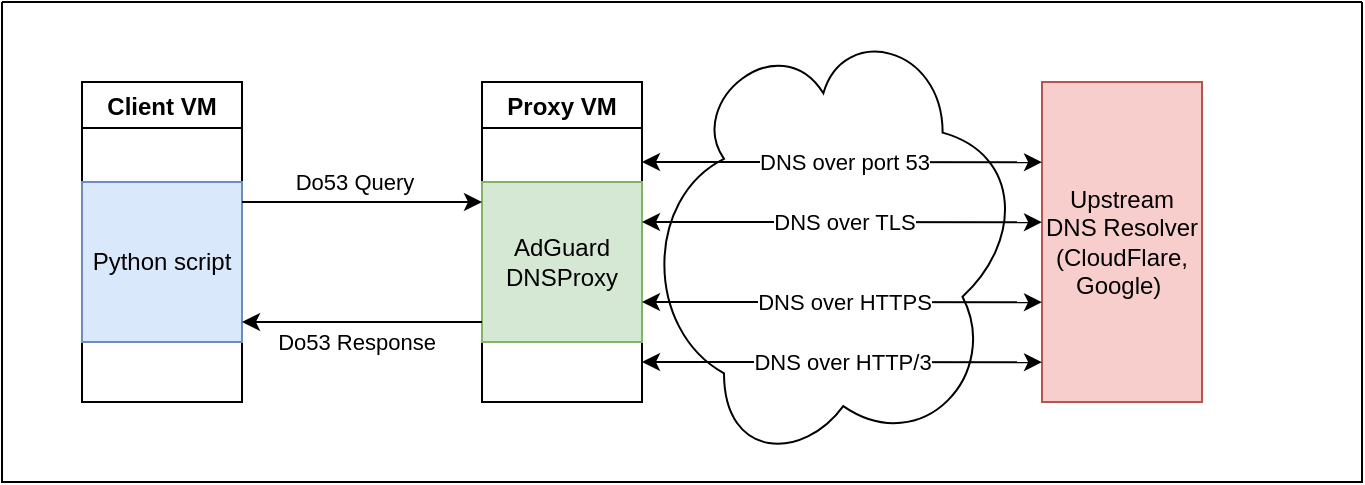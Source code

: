 <mxfile version="20.2.3" type="device" pages="2"><diagram id="6gVQlRdWeTfV5zmjBsMu" name="Page-1"><mxGraphModel dx="1261" dy="1025" grid="1" gridSize="10" guides="1" tooltips="1" connect="1" arrows="1" fold="1" page="1" pageScale="1" pageWidth="827" pageHeight="1169" math="0" shadow="0"><root><mxCell id="0"/><mxCell id="1" parent="0"/><mxCell id="cmRnsh0Nq9ts9rx5jE3X-2" value="" style="swimlane;startSize=0;" parent="1" vertex="1"><mxGeometry x="80" y="40" width="680" height="240" as="geometry"><mxRectangle x="80" y="80" width="50" height="40" as="alternateBounds"/></mxGeometry></mxCell><mxCell id="cmRnsh0Nq9ts9rx5jE3X-49" value="" style="ellipse;shape=cloud;whiteSpace=wrap;html=1;rotation=90;" parent="cmRnsh0Nq9ts9rx5jE3X-2" vertex="1"><mxGeometry x="311.25" y="20.63" width="218.75" height="198.75" as="geometry"/></mxCell><mxCell id="cmRnsh0Nq9ts9rx5jE3X-4" value="Upstream&lt;br&gt;DNS Resolver&lt;br&gt;(CloudFlare, Google)&amp;nbsp;" style="rounded=0;whiteSpace=wrap;html=1;fillColor=#f8cecc;strokeColor=#b85450;" parent="cmRnsh0Nq9ts9rx5jE3X-2" vertex="1"><mxGeometry x="520" y="40" width="80" height="160" as="geometry"/></mxCell><mxCell id="cmRnsh0Nq9ts9rx5jE3X-5" value="Client VM" style="swimlane;" parent="cmRnsh0Nq9ts9rx5jE3X-2" vertex="1"><mxGeometry x="40" y="40" width="80" height="160" as="geometry"/></mxCell><mxCell id="cmRnsh0Nq9ts9rx5jE3X-19" value="Python script" style="rounded=0;whiteSpace=wrap;html=1;fillColor=#dae8fc;strokeColor=#6c8ebf;" parent="cmRnsh0Nq9ts9rx5jE3X-5" vertex="1"><mxGeometry y="50" width="80" height="80" as="geometry"/></mxCell><mxCell id="cmRnsh0Nq9ts9rx5jE3X-7" value="Proxy VM" style="swimlane;" parent="cmRnsh0Nq9ts9rx5jE3X-2" vertex="1"><mxGeometry x="240" y="40" width="80" height="160" as="geometry"/></mxCell><mxCell id="cmRnsh0Nq9ts9rx5jE3X-18" value="AdGuard&lt;br&gt;DNSProxy" style="rounded=0;whiteSpace=wrap;html=1;fillColor=#d5e8d4;strokeColor=#82b366;" parent="cmRnsh0Nq9ts9rx5jE3X-7" vertex="1"><mxGeometry y="50" width="80" height="80" as="geometry"/></mxCell><mxCell id="cmRnsh0Nq9ts9rx5jE3X-8" value="" style="endArrow=classic;html=1;rounded=0;" parent="cmRnsh0Nq9ts9rx5jE3X-2" edge="1"><mxGeometry width="50" height="50" relative="1" as="geometry"><mxPoint x="120" y="100" as="sourcePoint"/><mxPoint x="240" y="100" as="targetPoint"/></mxGeometry></mxCell><mxCell id="cmRnsh0Nq9ts9rx5jE3X-16" value="Do53 Query" style="edgeLabel;html=1;align=center;verticalAlign=middle;resizable=0;points=[];" parent="cmRnsh0Nq9ts9rx5jE3X-8" vertex="1" connectable="0"><mxGeometry x="-0.247" y="3" relative="1" as="geometry"><mxPoint x="11" y="-7" as="offset"/></mxGeometry></mxCell><mxCell id="cmRnsh0Nq9ts9rx5jE3X-15" value="" style="endArrow=classic;html=1;rounded=0;" parent="cmRnsh0Nq9ts9rx5jE3X-2" edge="1"><mxGeometry width="50" height="50" relative="1" as="geometry"><mxPoint x="240" y="160" as="sourcePoint"/><mxPoint x="120" y="160" as="targetPoint"/></mxGeometry></mxCell><mxCell id="cmRnsh0Nq9ts9rx5jE3X-17" value="Do53 Response" style="edgeLabel;html=1;align=center;verticalAlign=middle;resizable=0;points=[];" parent="cmRnsh0Nq9ts9rx5jE3X-15" vertex="1" connectable="0"><mxGeometry x="0.349" y="1" relative="1" as="geometry"><mxPoint x="18" y="9" as="offset"/></mxGeometry></mxCell><mxCell id="cmRnsh0Nq9ts9rx5jE3X-21" value="" style="endArrow=classic;startArrow=classic;html=1;rounded=0;exitX=1;exitY=0.25;exitDx=0;exitDy=0;entryX=0;entryY=0.438;entryDx=0;entryDy=0;entryPerimeter=0;" parent="cmRnsh0Nq9ts9rx5jE3X-2" edge="1"><mxGeometry width="50" height="50" relative="1" as="geometry"><mxPoint x="320" y="80.0" as="sourcePoint"/><mxPoint x="520" y="80.08" as="targetPoint"/></mxGeometry></mxCell><mxCell id="cmRnsh0Nq9ts9rx5jE3X-25" value="DNS over port 53" style="edgeLabel;html=1;align=center;verticalAlign=middle;resizable=0;points=[];" parent="cmRnsh0Nq9ts9rx5jE3X-21" vertex="1" connectable="0"><mxGeometry x="-0.362" relative="1" as="geometry"><mxPoint x="37" as="offset"/></mxGeometry></mxCell><mxCell id="cmRnsh0Nq9ts9rx5jE3X-22" value="" style="endArrow=classic;startArrow=classic;html=1;rounded=0;exitX=1;exitY=0.25;exitDx=0;exitDy=0;entryX=0;entryY=0.438;entryDx=0;entryDy=0;entryPerimeter=0;" parent="cmRnsh0Nq9ts9rx5jE3X-2" edge="1"><mxGeometry width="50" height="50" relative="1" as="geometry"><mxPoint x="320" y="110.0" as="sourcePoint"/><mxPoint x="520" y="110.08" as="targetPoint"/></mxGeometry></mxCell><mxCell id="cmRnsh0Nq9ts9rx5jE3X-26" value="DNS over TLS" style="edgeLabel;html=1;align=center;verticalAlign=middle;resizable=0;points=[];" parent="cmRnsh0Nq9ts9rx5jE3X-22" vertex="1" connectable="0"><mxGeometry x="0.086" relative="1" as="geometry"><mxPoint x="-8" as="offset"/></mxGeometry></mxCell><mxCell id="cmRnsh0Nq9ts9rx5jE3X-23" value="" style="endArrow=classic;startArrow=classic;html=1;rounded=0;exitX=1;exitY=0.25;exitDx=0;exitDy=0;entryX=0;entryY=0.438;entryDx=0;entryDy=0;entryPerimeter=0;" parent="cmRnsh0Nq9ts9rx5jE3X-2" edge="1"><mxGeometry width="50" height="50" relative="1" as="geometry"><mxPoint x="320" y="150.0" as="sourcePoint"/><mxPoint x="520" y="150.08" as="targetPoint"/></mxGeometry></mxCell><mxCell id="cmRnsh0Nq9ts9rx5jE3X-27" value="DNS over HTTPS" style="edgeLabel;html=1;align=center;verticalAlign=middle;resizable=0;points=[];" parent="cmRnsh0Nq9ts9rx5jE3X-23" vertex="1" connectable="0"><mxGeometry x="0.086" relative="1" as="geometry"><mxPoint x="-8" as="offset"/></mxGeometry></mxCell><mxCell id="cmRnsh0Nq9ts9rx5jE3X-24" value="" style="endArrow=classic;startArrow=classic;html=1;rounded=0;exitX=1;exitY=0.25;exitDx=0;exitDy=0;entryX=0;entryY=0.438;entryDx=0;entryDy=0;entryPerimeter=0;" parent="cmRnsh0Nq9ts9rx5jE3X-2" edge="1"><mxGeometry width="50" height="50" relative="1" as="geometry"><mxPoint x="320" y="180.0" as="sourcePoint"/><mxPoint x="520" y="180.08" as="targetPoint"/></mxGeometry></mxCell><mxCell id="cmRnsh0Nq9ts9rx5jE3X-28" value="DNS over HTTP/3" style="edgeLabel;html=1;align=center;verticalAlign=middle;resizable=0;points=[];" parent="cmRnsh0Nq9ts9rx5jE3X-24" vertex="1" connectable="0"><mxGeometry x="0.121" y="2" relative="1" as="geometry"><mxPoint x="-12" y="2" as="offset"/></mxGeometry></mxCell></root></mxGraphModel></diagram><diagram id="MH7fFvDChwEjePqwcUlB" name="Page-2"><mxGraphModel dx="1261" dy="1025" grid="1" gridSize="10" guides="1" tooltips="1" connect="1" arrows="1" fold="1" page="1" pageScale="1" pageWidth="827" pageHeight="1169" math="0" shadow="0"><root><mxCell id="0"/><mxCell id="1" parent="0"/><mxCell id="ZudYBucHJjrnKvCnaXHK-1" value="" style="swimlane;startSize=0;" parent="1" vertex="1"><mxGeometry x="80" y="40" width="680" height="240" as="geometry"/></mxCell><mxCell id="ZudYBucHJjrnKvCnaXHK-3" value="Client VM" style="swimlane;" parent="ZudYBucHJjrnKvCnaXHK-1" vertex="1"><mxGeometry x="40" y="40" width="80" height="160" as="geometry"/></mxCell><mxCell id="ZudYBucHJjrnKvCnaXHK-4" value="Python script" style="rounded=0;whiteSpace=wrap;html=1;fillColor=#dae8fc;strokeColor=#6c8ebf;" parent="ZudYBucHJjrnKvCnaXHK-3" vertex="1"><mxGeometry y="50" width="80" height="80" as="geometry"/></mxCell><mxCell id="ZudYBucHJjrnKvCnaXHK-5" value="Proxy VM" style="swimlane;" parent="ZudYBucHJjrnKvCnaXHK-1" vertex="1"><mxGeometry x="240" y="40" width="80" height="160" as="geometry"/></mxCell><mxCell id="ZudYBucHJjrnKvCnaXHK-6" value="AdGuard&lt;br&gt;DNSProxy" style="rounded=0;whiteSpace=wrap;html=1;fillColor=#d5e8d4;strokeColor=#82b366;" parent="ZudYBucHJjrnKvCnaXHK-5" vertex="1"><mxGeometry y="50" width="80" height="80" as="geometry"/></mxCell><mxCell id="ZudYBucHJjrnKvCnaXHK-7" value="" style="endArrow=classic;html=1;rounded=0;" parent="ZudYBucHJjrnKvCnaXHK-1" edge="1"><mxGeometry width="50" height="50" relative="1" as="geometry"><mxPoint x="120" y="100" as="sourcePoint"/><mxPoint x="240" y="100" as="targetPoint"/></mxGeometry></mxCell><mxCell id="ZudYBucHJjrnKvCnaXHK-8" value="Do53 Query" style="edgeLabel;html=1;align=center;verticalAlign=middle;resizable=0;points=[];" parent="ZudYBucHJjrnKvCnaXHK-7" vertex="1" connectable="0"><mxGeometry x="-0.247" y="3" relative="1" as="geometry"><mxPoint x="11" y="-7" as="offset"/></mxGeometry></mxCell><mxCell id="ZudYBucHJjrnKvCnaXHK-9" value="" style="endArrow=classic;html=1;rounded=0;" parent="ZudYBucHJjrnKvCnaXHK-1" edge="1"><mxGeometry width="50" height="50" relative="1" as="geometry"><mxPoint x="240" y="160" as="sourcePoint"/><mxPoint x="120" y="160" as="targetPoint"/></mxGeometry></mxCell><mxCell id="ZudYBucHJjrnKvCnaXHK-10" value="Do53 Response" style="edgeLabel;html=1;align=center;verticalAlign=middle;resizable=0;points=[];" parent="ZudYBucHJjrnKvCnaXHK-9" vertex="1" connectable="0"><mxGeometry x="0.349" y="1" relative="1" as="geometry"><mxPoint x="18" y="9" as="offset"/></mxGeometry></mxCell><mxCell id="ZudYBucHJjrnKvCnaXHK-11" value="" style="endArrow=classic;startArrow=classic;html=1;rounded=0;exitX=1;exitY=0.25;exitDx=0;exitDy=0;entryX=0;entryY=0.438;entryDx=0;entryDy=0;entryPerimeter=0;" parent="ZudYBucHJjrnKvCnaXHK-1" edge="1"><mxGeometry width="50" height="50" relative="1" as="geometry"><mxPoint x="320" y="80.0" as="sourcePoint"/><mxPoint x="520" y="80.08" as="targetPoint"/></mxGeometry></mxCell><mxCell id="ZudYBucHJjrnKvCnaXHK-12" value="DNS over port 53" style="edgeLabel;html=1;align=center;verticalAlign=middle;resizable=0;points=[];" parent="ZudYBucHJjrnKvCnaXHK-11" vertex="1" connectable="0"><mxGeometry x="-0.362" relative="1" as="geometry"><mxPoint x="37" as="offset"/></mxGeometry></mxCell><mxCell id="ZudYBucHJjrnKvCnaXHK-13" value="" style="endArrow=classic;startArrow=classic;html=1;rounded=0;exitX=1;exitY=0.25;exitDx=0;exitDy=0;entryX=0;entryY=0.438;entryDx=0;entryDy=0;entryPerimeter=0;" parent="ZudYBucHJjrnKvCnaXHK-1" edge="1"><mxGeometry width="50" height="50" relative="1" as="geometry"><mxPoint x="320" y="110.0" as="sourcePoint"/><mxPoint x="520" y="110.08" as="targetPoint"/></mxGeometry></mxCell><mxCell id="ZudYBucHJjrnKvCnaXHK-14" value="DNS over TLS" style="edgeLabel;html=1;align=center;verticalAlign=middle;resizable=0;points=[];" parent="ZudYBucHJjrnKvCnaXHK-13" vertex="1" connectable="0"><mxGeometry x="0.086" relative="1" as="geometry"><mxPoint x="-8" as="offset"/></mxGeometry></mxCell><mxCell id="ZudYBucHJjrnKvCnaXHK-15" value="" style="endArrow=classic;startArrow=classic;html=1;rounded=0;exitX=1;exitY=0.25;exitDx=0;exitDy=0;entryX=0;entryY=0.438;entryDx=0;entryDy=0;entryPerimeter=0;" parent="ZudYBucHJjrnKvCnaXHK-1" edge="1"><mxGeometry width="50" height="50" relative="1" as="geometry"><mxPoint x="320" y="150.0" as="sourcePoint"/><mxPoint x="520" y="150.08" as="targetPoint"/></mxGeometry></mxCell><mxCell id="ZudYBucHJjrnKvCnaXHK-16" value="DNS over HTTPS" style="edgeLabel;html=1;align=center;verticalAlign=middle;resizable=0;points=[];" parent="ZudYBucHJjrnKvCnaXHK-15" vertex="1" connectable="0"><mxGeometry x="0.086" relative="1" as="geometry"><mxPoint x="-8" as="offset"/></mxGeometry></mxCell><mxCell id="ZudYBucHJjrnKvCnaXHK-17" value="" style="endArrow=classic;startArrow=classic;html=1;rounded=0;exitX=1;exitY=0.25;exitDx=0;exitDy=0;entryX=0;entryY=0.438;entryDx=0;entryDy=0;entryPerimeter=0;" parent="ZudYBucHJjrnKvCnaXHK-1" edge="1"><mxGeometry width="50" height="50" relative="1" as="geometry"><mxPoint x="320" y="180.0" as="sourcePoint"/><mxPoint x="520" y="180.08" as="targetPoint"/></mxGeometry></mxCell><mxCell id="ZudYBucHJjrnKvCnaXHK-18" value="DNS over HTTP/3" style="edgeLabel;html=1;align=center;verticalAlign=middle;resizable=0;points=[];" parent="ZudYBucHJjrnKvCnaXHK-17" vertex="1" connectable="0"><mxGeometry x="0.121" y="2" relative="1" as="geometry"><mxPoint x="-12" y="2" as="offset"/></mxGeometry></mxCell><mxCell id="ZudYBucHJjrnKvCnaXHK-19" value="Server VM" style="swimlane;" parent="ZudYBucHJjrnKvCnaXHK-1" vertex="1"><mxGeometry x="520" y="40" width="80" height="160" as="geometry"/></mxCell><mxCell id="ZudYBucHJjrnKvCnaXHK-20" value="AdGuard Home&lt;br&gt;DNS Server" style="rounded=0;whiteSpace=wrap;html=1;fillColor=#f8cecc;strokeColor=#b85450;" parent="ZudYBucHJjrnKvCnaXHK-19" vertex="1"><mxGeometry y="50" width="80" height="80" as="geometry"/></mxCell></root></mxGraphModel></diagram></mxfile>